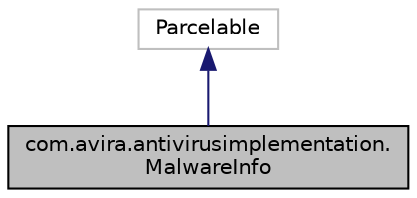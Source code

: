 digraph "com.avira.antivirusimplementation.MalwareInfo"
{
  edge [fontname="Helvetica",fontsize="10",labelfontname="Helvetica",labelfontsize="10"];
  node [fontname="Helvetica",fontsize="10",shape=record];
  Node1 [label="com.avira.antivirusimplementation.\lMalwareInfo",height=0.2,width=0.4,color="black", fillcolor="grey75", style="filled", fontcolor="black"];
  Node2 -> Node1 [dir="back",color="midnightblue",fontsize="10",style="solid",fontname="Helvetica"];
  Node2 [label="Parcelable",height=0.2,width=0.4,color="grey75", fillcolor="white", style="filled"];
}
